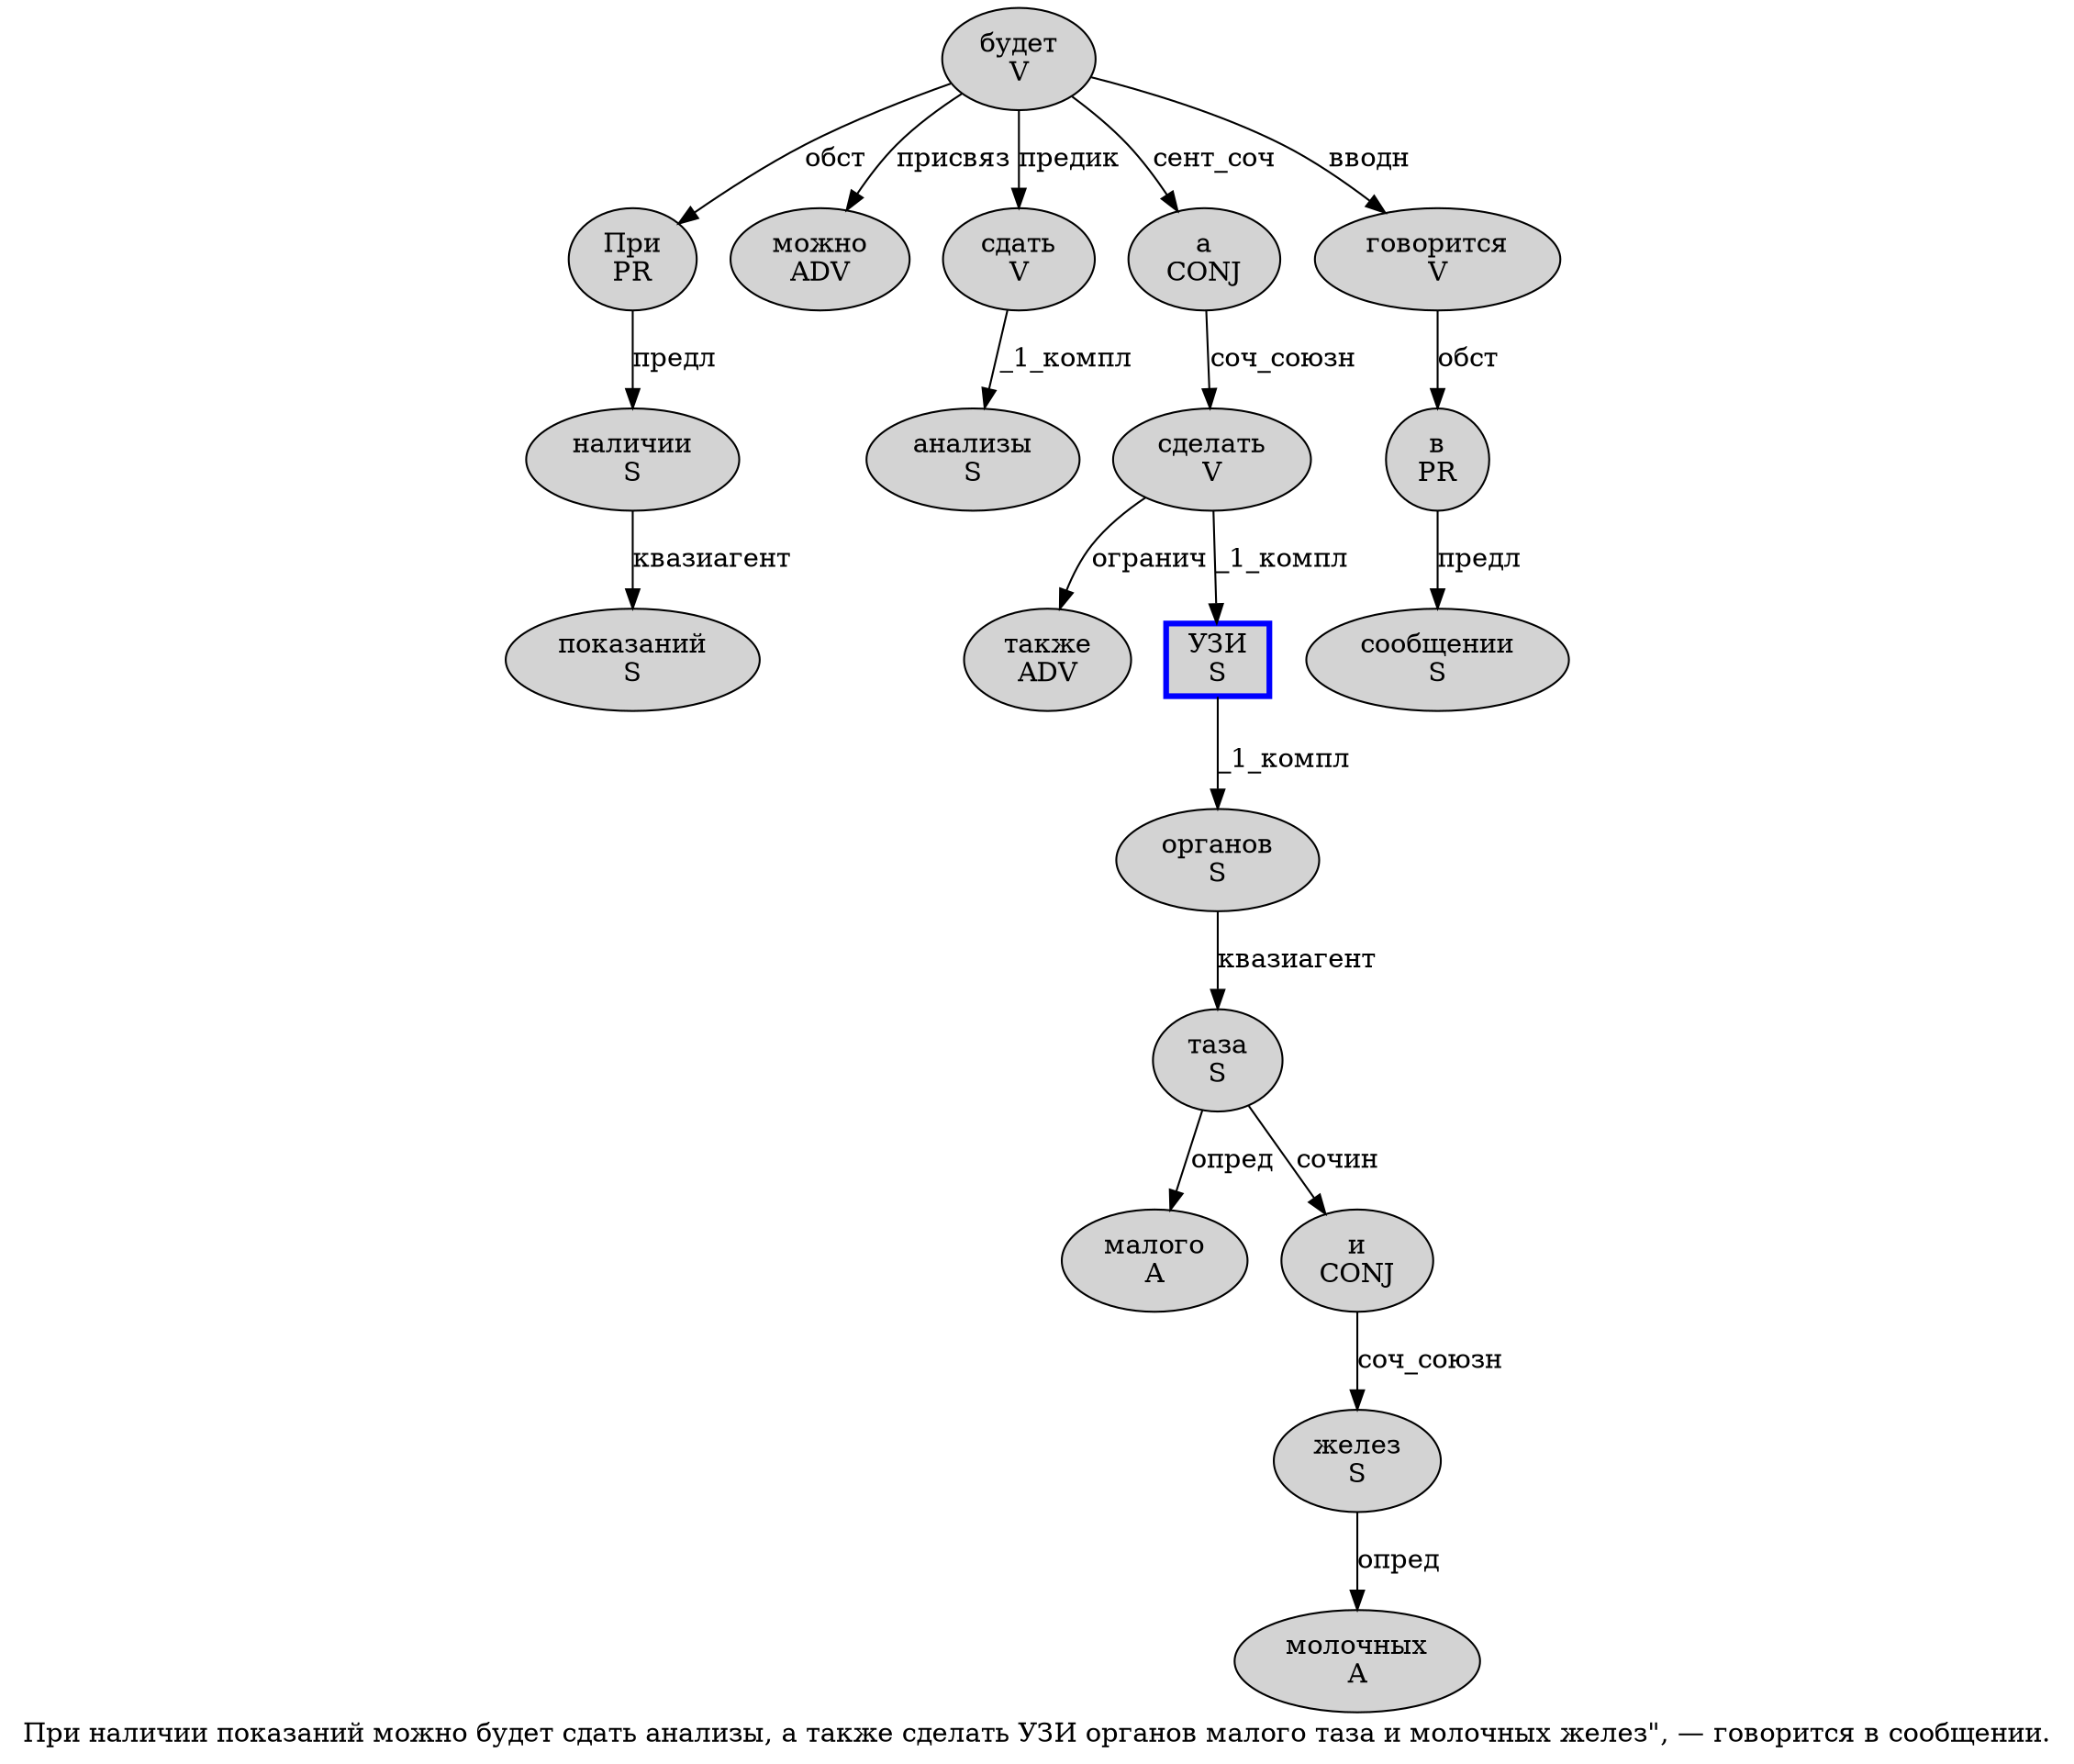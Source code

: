 digraph SENTENCE_331 {
	graph [label="При наличии показаний можно будет сдать анализы, а также сделать УЗИ органов малого таза и молочных желез\", — говорится в сообщении."]
	node [style=filled]
		0 [label="При
PR" color="" fillcolor=lightgray penwidth=1 shape=ellipse]
		1 [label="наличии
S" color="" fillcolor=lightgray penwidth=1 shape=ellipse]
		2 [label="показаний
S" color="" fillcolor=lightgray penwidth=1 shape=ellipse]
		3 [label="можно
ADV" color="" fillcolor=lightgray penwidth=1 shape=ellipse]
		4 [label="будет
V" color="" fillcolor=lightgray penwidth=1 shape=ellipse]
		5 [label="сдать
V" color="" fillcolor=lightgray penwidth=1 shape=ellipse]
		6 [label="анализы
S" color="" fillcolor=lightgray penwidth=1 shape=ellipse]
		8 [label="а
CONJ" color="" fillcolor=lightgray penwidth=1 shape=ellipse]
		9 [label="также
ADV" color="" fillcolor=lightgray penwidth=1 shape=ellipse]
		10 [label="сделать
V" color="" fillcolor=lightgray penwidth=1 shape=ellipse]
		11 [label="УЗИ
S" color=blue fillcolor=lightgray penwidth=3 shape=box]
		12 [label="органов
S" color="" fillcolor=lightgray penwidth=1 shape=ellipse]
		13 [label="малого
A" color="" fillcolor=lightgray penwidth=1 shape=ellipse]
		14 [label="таза
S" color="" fillcolor=lightgray penwidth=1 shape=ellipse]
		15 [label="и
CONJ" color="" fillcolor=lightgray penwidth=1 shape=ellipse]
		16 [label="молочных
A" color="" fillcolor=lightgray penwidth=1 shape=ellipse]
		17 [label="желез
S" color="" fillcolor=lightgray penwidth=1 shape=ellipse]
		21 [label="говорится
V" color="" fillcolor=lightgray penwidth=1 shape=ellipse]
		22 [label="в
PR" color="" fillcolor=lightgray penwidth=1 shape=ellipse]
		23 [label="сообщении
S" color="" fillcolor=lightgray penwidth=1 shape=ellipse]
			10 -> 9 [label="огранич"]
			10 -> 11 [label="_1_компл"]
			21 -> 22 [label="обст"]
			1 -> 2 [label="квазиагент"]
			5 -> 6 [label="_1_компл"]
			0 -> 1 [label="предл"]
			22 -> 23 [label="предл"]
			14 -> 13 [label="опред"]
			14 -> 15 [label="сочин"]
			11 -> 12 [label="_1_компл"]
			17 -> 16 [label="опред"]
			12 -> 14 [label="квазиагент"]
			8 -> 10 [label="соч_союзн"]
			15 -> 17 [label="соч_союзн"]
			4 -> 0 [label="обст"]
			4 -> 3 [label="присвяз"]
			4 -> 5 [label="предик"]
			4 -> 8 [label="сент_соч"]
			4 -> 21 [label="вводн"]
}